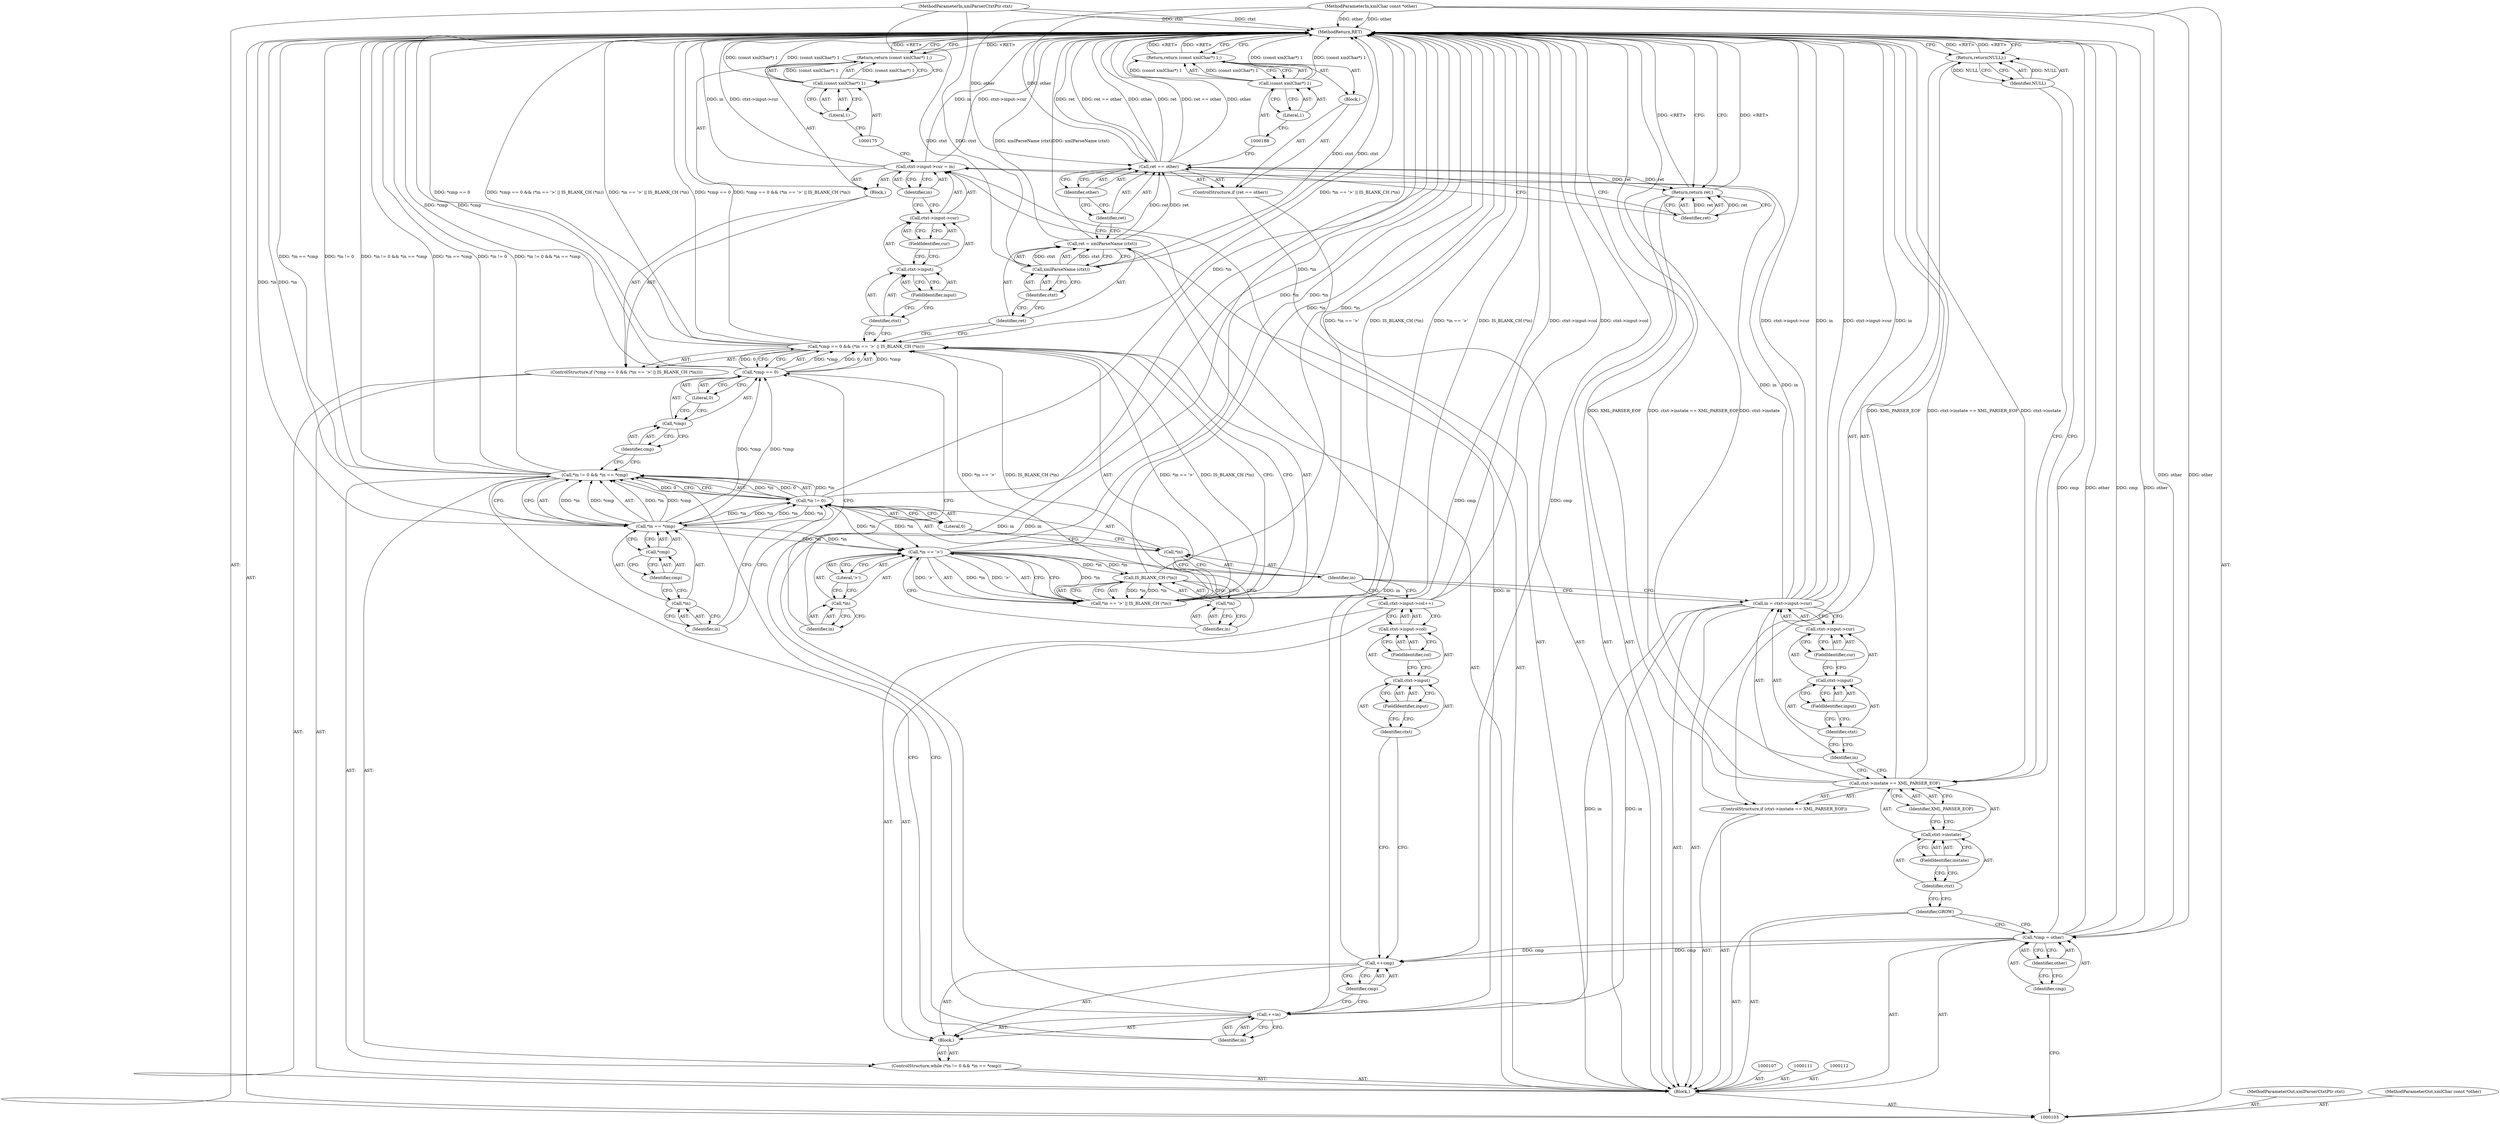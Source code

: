 digraph "0_Chrome_d0947db40187f4708c58e64cbd6013faf9eddeed_26" {
"1000192" [label="(MethodReturn,RET)"];
"1000104" [label="(MethodParameterIn,xmlParserCtxtPtr ctxt)"];
"1000256" [label="(MethodParameterOut,xmlParserCtxtPtr ctxt)"];
"1000105" [label="(MethodParameterIn,xmlChar const *other)"];
"1000257" [label="(MethodParameterOut,xmlChar const *other)"];
"1000106" [label="(Block,)"];
"1000124" [label="(Call,ctxt->input->cur)"];
"1000125" [label="(Call,ctxt->input)"];
"1000126" [label="(Identifier,ctxt)"];
"1000127" [label="(FieldIdentifier,input)"];
"1000128" [label="(FieldIdentifier,cur)"];
"1000122" [label="(Call,in = ctxt->input->cur)"];
"1000123" [label="(Identifier,in)"];
"1000130" [label="(Call,*in != 0 && *in == *cmp)"];
"1000131" [label="(Call,*in != 0)"];
"1000132" [label="(Call,*in)"];
"1000133" [label="(Identifier,in)"];
"1000134" [label="(Literal,0)"];
"1000135" [label="(Call,*in == *cmp)"];
"1000136" [label="(Call,*in)"];
"1000137" [label="(Identifier,in)"];
"1000138" [label="(Call,*cmp)"];
"1000139" [label="(Identifier,cmp)"];
"1000140" [label="(Block,)"];
"1000129" [label="(ControlStructure,while (*in != 0 && *in == *cmp))"];
"1000141" [label="(Call,++in)"];
"1000142" [label="(Identifier,in)"];
"1000143" [label="(Call,++cmp)"];
"1000144" [label="(Identifier,cmp)"];
"1000145" [label="(Call,ctxt->input->col++)"];
"1000146" [label="(Call,ctxt->input->col)"];
"1000147" [label="(Call,ctxt->input)"];
"1000148" [label="(Identifier,ctxt)"];
"1000150" [label="(FieldIdentifier,col)"];
"1000149" [label="(FieldIdentifier,input)"];
"1000156" [label="(Literal,0)"];
"1000157" [label="(Call,*in == '>' || IS_BLANK_CH (*in))"];
"1000158" [label="(Call,*in == '>')"];
"1000159" [label="(Call,*in)"];
"1000160" [label="(Identifier,in)"];
"1000161" [label="(Literal,'>')"];
"1000162" [label="(Call,IS_BLANK_CH (*in))"];
"1000151" [label="(ControlStructure,if (*cmp == 0 && (*in == '>' || IS_BLANK_CH (*in))))"];
"1000163" [label="(Call,*in)"];
"1000164" [label="(Identifier,in)"];
"1000165" [label="(Block,)"];
"1000152" [label="(Call,*cmp == 0 && (*in == '>' || IS_BLANK_CH (*in)))"];
"1000153" [label="(Call,*cmp == 0)"];
"1000154" [label="(Call,*cmp)"];
"1000155" [label="(Identifier,cmp)"];
"1000166" [label="(Call,ctxt->input->cur = in)"];
"1000167" [label="(Call,ctxt->input->cur)"];
"1000168" [label="(Call,ctxt->input)"];
"1000169" [label="(Identifier,ctxt)"];
"1000171" [label="(FieldIdentifier,cur)"];
"1000172" [label="(Identifier,in)"];
"1000170" [label="(FieldIdentifier,input)"];
"1000173" [label="(Return,return (const xmlChar*) 1;)"];
"1000176" [label="(Literal,1)"];
"1000174" [label="(Call,(const xmlChar*) 1)"];
"1000108" [label="(Call,*cmp = other)"];
"1000109" [label="(Identifier,cmp)"];
"1000110" [label="(Identifier,other)"];
"1000179" [label="(Call,xmlParseName (ctxt))"];
"1000180" [label="(Identifier,ctxt)"];
"1000177" [label="(Call,ret = xmlParseName (ctxt))"];
"1000178" [label="(Identifier,ret)"];
"1000184" [label="(Identifier,other)"];
"1000185" [label="(Block,)"];
"1000181" [label="(ControlStructure,if (ret == other))"];
"1000182" [label="(Call,ret == other)"];
"1000183" [label="(Identifier,ret)"];
"1000186" [label="(Return,return (const xmlChar*) 1;)"];
"1000189" [label="(Literal,1)"];
"1000187" [label="(Call,(const xmlChar*) 1)"];
"1000191" [label="(Identifier,ret)"];
"1000190" [label="(Return,return ret;)"];
"1000113" [label="(Identifier,GROW)"];
"1000118" [label="(FieldIdentifier,instate)"];
"1000119" [label="(Identifier,XML_PARSER_EOF)"];
"1000114" [label="(ControlStructure,if (ctxt->instate == XML_PARSER_EOF))"];
"1000115" [label="(Call,ctxt->instate == XML_PARSER_EOF)"];
"1000116" [label="(Call,ctxt->instate)"];
"1000117" [label="(Identifier,ctxt)"];
"1000121" [label="(Identifier,NULL)"];
"1000120" [label="(Return,return(NULL);)"];
"1000192" -> "1000103"  [label="AST: "];
"1000192" -> "1000120"  [label="CFG: "];
"1000192" -> "1000173"  [label="CFG: "];
"1000192" -> "1000186"  [label="CFG: "];
"1000192" -> "1000190"  [label="CFG: "];
"1000173" -> "1000192"  [label="DDG: <RET>"];
"1000120" -> "1000192"  [label="DDG: <RET>"];
"1000186" -> "1000192"  [label="DDG: <RET>"];
"1000130" -> "1000192"  [label="DDG: *in != 0 && *in == *cmp"];
"1000130" -> "1000192"  [label="DDG: *in == *cmp"];
"1000130" -> "1000192"  [label="DDG: *in != 0"];
"1000152" -> "1000192"  [label="DDG: *in == '>' || IS_BLANK_CH (*in)"];
"1000152" -> "1000192"  [label="DDG: *cmp == 0"];
"1000152" -> "1000192"  [label="DDG: *cmp == 0 && (*in == '>' || IS_BLANK_CH (*in))"];
"1000105" -> "1000192"  [label="DDG: other"];
"1000153" -> "1000192"  [label="DDG: *cmp"];
"1000115" -> "1000192"  [label="DDG: XML_PARSER_EOF"];
"1000115" -> "1000192"  [label="DDG: ctxt->instate == XML_PARSER_EOF"];
"1000115" -> "1000192"  [label="DDG: ctxt->instate"];
"1000182" -> "1000192"  [label="DDG: ret == other"];
"1000182" -> "1000192"  [label="DDG: other"];
"1000182" -> "1000192"  [label="DDG: ret"];
"1000158" -> "1000192"  [label="DDG: *in"];
"1000166" -> "1000192"  [label="DDG: in"];
"1000166" -> "1000192"  [label="DDG: ctxt->input->cur"];
"1000187" -> "1000192"  [label="DDG: (const xmlChar*) 1"];
"1000141" -> "1000192"  [label="DDG: in"];
"1000177" -> "1000192"  [label="DDG: xmlParseName (ctxt)"];
"1000104" -> "1000192"  [label="DDG: ctxt"];
"1000122" -> "1000192"  [label="DDG: in"];
"1000122" -> "1000192"  [label="DDG: ctxt->input->cur"];
"1000131" -> "1000192"  [label="DDG: *in"];
"1000157" -> "1000192"  [label="DDG: *in == '>'"];
"1000157" -> "1000192"  [label="DDG: IS_BLANK_CH (*in)"];
"1000143" -> "1000192"  [label="DDG: cmp"];
"1000179" -> "1000192"  [label="DDG: ctxt"];
"1000108" -> "1000192"  [label="DDG: other"];
"1000108" -> "1000192"  [label="DDG: cmp"];
"1000135" -> "1000192"  [label="DDG: *in"];
"1000162" -> "1000192"  [label="DDG: *in"];
"1000145" -> "1000192"  [label="DDG: ctxt->input->col"];
"1000174" -> "1000192"  [label="DDG: (const xmlChar*) 1"];
"1000190" -> "1000192"  [label="DDG: <RET>"];
"1000104" -> "1000103"  [label="AST: "];
"1000104" -> "1000192"  [label="DDG: ctxt"];
"1000104" -> "1000179"  [label="DDG: ctxt"];
"1000256" -> "1000103"  [label="AST: "];
"1000105" -> "1000103"  [label="AST: "];
"1000105" -> "1000192"  [label="DDG: other"];
"1000105" -> "1000108"  [label="DDG: other"];
"1000105" -> "1000182"  [label="DDG: other"];
"1000257" -> "1000103"  [label="AST: "];
"1000106" -> "1000103"  [label="AST: "];
"1000107" -> "1000106"  [label="AST: "];
"1000108" -> "1000106"  [label="AST: "];
"1000111" -> "1000106"  [label="AST: "];
"1000112" -> "1000106"  [label="AST: "];
"1000113" -> "1000106"  [label="AST: "];
"1000114" -> "1000106"  [label="AST: "];
"1000122" -> "1000106"  [label="AST: "];
"1000129" -> "1000106"  [label="AST: "];
"1000151" -> "1000106"  [label="AST: "];
"1000177" -> "1000106"  [label="AST: "];
"1000181" -> "1000106"  [label="AST: "];
"1000190" -> "1000106"  [label="AST: "];
"1000124" -> "1000122"  [label="AST: "];
"1000124" -> "1000128"  [label="CFG: "];
"1000125" -> "1000124"  [label="AST: "];
"1000128" -> "1000124"  [label="AST: "];
"1000122" -> "1000124"  [label="CFG: "];
"1000125" -> "1000124"  [label="AST: "];
"1000125" -> "1000127"  [label="CFG: "];
"1000126" -> "1000125"  [label="AST: "];
"1000127" -> "1000125"  [label="AST: "];
"1000128" -> "1000125"  [label="CFG: "];
"1000126" -> "1000125"  [label="AST: "];
"1000126" -> "1000123"  [label="CFG: "];
"1000127" -> "1000126"  [label="CFG: "];
"1000127" -> "1000125"  [label="AST: "];
"1000127" -> "1000126"  [label="CFG: "];
"1000125" -> "1000127"  [label="CFG: "];
"1000128" -> "1000124"  [label="AST: "];
"1000128" -> "1000125"  [label="CFG: "];
"1000124" -> "1000128"  [label="CFG: "];
"1000122" -> "1000106"  [label="AST: "];
"1000122" -> "1000124"  [label="CFG: "];
"1000123" -> "1000122"  [label="AST: "];
"1000124" -> "1000122"  [label="AST: "];
"1000133" -> "1000122"  [label="CFG: "];
"1000122" -> "1000192"  [label="DDG: in"];
"1000122" -> "1000192"  [label="DDG: ctxt->input->cur"];
"1000122" -> "1000141"  [label="DDG: in"];
"1000122" -> "1000166"  [label="DDG: in"];
"1000123" -> "1000122"  [label="AST: "];
"1000123" -> "1000115"  [label="CFG: "];
"1000126" -> "1000123"  [label="CFG: "];
"1000130" -> "1000129"  [label="AST: "];
"1000130" -> "1000131"  [label="CFG: "];
"1000130" -> "1000135"  [label="CFG: "];
"1000131" -> "1000130"  [label="AST: "];
"1000135" -> "1000130"  [label="AST: "];
"1000142" -> "1000130"  [label="CFG: "];
"1000155" -> "1000130"  [label="CFG: "];
"1000130" -> "1000192"  [label="DDG: *in != 0 && *in == *cmp"];
"1000130" -> "1000192"  [label="DDG: *in == *cmp"];
"1000130" -> "1000192"  [label="DDG: *in != 0"];
"1000131" -> "1000130"  [label="DDG: *in"];
"1000131" -> "1000130"  [label="DDG: 0"];
"1000135" -> "1000130"  [label="DDG: *in"];
"1000135" -> "1000130"  [label="DDG: *cmp"];
"1000131" -> "1000130"  [label="AST: "];
"1000131" -> "1000134"  [label="CFG: "];
"1000132" -> "1000131"  [label="AST: "];
"1000134" -> "1000131"  [label="AST: "];
"1000137" -> "1000131"  [label="CFG: "];
"1000130" -> "1000131"  [label="CFG: "];
"1000131" -> "1000192"  [label="DDG: *in"];
"1000131" -> "1000130"  [label="DDG: *in"];
"1000131" -> "1000130"  [label="DDG: 0"];
"1000135" -> "1000131"  [label="DDG: *in"];
"1000131" -> "1000135"  [label="DDG: *in"];
"1000131" -> "1000158"  [label="DDG: *in"];
"1000132" -> "1000131"  [label="AST: "];
"1000132" -> "1000133"  [label="CFG: "];
"1000133" -> "1000132"  [label="AST: "];
"1000134" -> "1000132"  [label="CFG: "];
"1000133" -> "1000132"  [label="AST: "];
"1000133" -> "1000145"  [label="CFG: "];
"1000133" -> "1000122"  [label="CFG: "];
"1000132" -> "1000133"  [label="CFG: "];
"1000134" -> "1000131"  [label="AST: "];
"1000134" -> "1000132"  [label="CFG: "];
"1000131" -> "1000134"  [label="CFG: "];
"1000135" -> "1000130"  [label="AST: "];
"1000135" -> "1000138"  [label="CFG: "];
"1000136" -> "1000135"  [label="AST: "];
"1000138" -> "1000135"  [label="AST: "];
"1000130" -> "1000135"  [label="CFG: "];
"1000135" -> "1000192"  [label="DDG: *in"];
"1000135" -> "1000131"  [label="DDG: *in"];
"1000135" -> "1000130"  [label="DDG: *in"];
"1000135" -> "1000130"  [label="DDG: *cmp"];
"1000131" -> "1000135"  [label="DDG: *in"];
"1000135" -> "1000153"  [label="DDG: *cmp"];
"1000135" -> "1000158"  [label="DDG: *in"];
"1000136" -> "1000135"  [label="AST: "];
"1000136" -> "1000137"  [label="CFG: "];
"1000137" -> "1000136"  [label="AST: "];
"1000139" -> "1000136"  [label="CFG: "];
"1000137" -> "1000136"  [label="AST: "];
"1000137" -> "1000131"  [label="CFG: "];
"1000136" -> "1000137"  [label="CFG: "];
"1000138" -> "1000135"  [label="AST: "];
"1000138" -> "1000139"  [label="CFG: "];
"1000139" -> "1000138"  [label="AST: "];
"1000135" -> "1000138"  [label="CFG: "];
"1000139" -> "1000138"  [label="AST: "];
"1000139" -> "1000136"  [label="CFG: "];
"1000138" -> "1000139"  [label="CFG: "];
"1000140" -> "1000129"  [label="AST: "];
"1000141" -> "1000140"  [label="AST: "];
"1000143" -> "1000140"  [label="AST: "];
"1000145" -> "1000140"  [label="AST: "];
"1000129" -> "1000106"  [label="AST: "];
"1000130" -> "1000129"  [label="AST: "];
"1000140" -> "1000129"  [label="AST: "];
"1000141" -> "1000140"  [label="AST: "];
"1000141" -> "1000142"  [label="CFG: "];
"1000142" -> "1000141"  [label="AST: "];
"1000144" -> "1000141"  [label="CFG: "];
"1000141" -> "1000192"  [label="DDG: in"];
"1000122" -> "1000141"  [label="DDG: in"];
"1000141" -> "1000166"  [label="DDG: in"];
"1000142" -> "1000141"  [label="AST: "];
"1000142" -> "1000130"  [label="CFG: "];
"1000141" -> "1000142"  [label="CFG: "];
"1000143" -> "1000140"  [label="AST: "];
"1000143" -> "1000144"  [label="CFG: "];
"1000144" -> "1000143"  [label="AST: "];
"1000148" -> "1000143"  [label="CFG: "];
"1000143" -> "1000192"  [label="DDG: cmp"];
"1000108" -> "1000143"  [label="DDG: cmp"];
"1000144" -> "1000143"  [label="AST: "];
"1000144" -> "1000141"  [label="CFG: "];
"1000143" -> "1000144"  [label="CFG: "];
"1000145" -> "1000140"  [label="AST: "];
"1000145" -> "1000146"  [label="CFG: "];
"1000146" -> "1000145"  [label="AST: "];
"1000133" -> "1000145"  [label="CFG: "];
"1000145" -> "1000192"  [label="DDG: ctxt->input->col"];
"1000146" -> "1000145"  [label="AST: "];
"1000146" -> "1000150"  [label="CFG: "];
"1000147" -> "1000146"  [label="AST: "];
"1000150" -> "1000146"  [label="AST: "];
"1000145" -> "1000146"  [label="CFG: "];
"1000147" -> "1000146"  [label="AST: "];
"1000147" -> "1000149"  [label="CFG: "];
"1000148" -> "1000147"  [label="AST: "];
"1000149" -> "1000147"  [label="AST: "];
"1000150" -> "1000147"  [label="CFG: "];
"1000148" -> "1000147"  [label="AST: "];
"1000148" -> "1000143"  [label="CFG: "];
"1000149" -> "1000148"  [label="CFG: "];
"1000150" -> "1000146"  [label="AST: "];
"1000150" -> "1000147"  [label="CFG: "];
"1000146" -> "1000150"  [label="CFG: "];
"1000149" -> "1000147"  [label="AST: "];
"1000149" -> "1000148"  [label="CFG: "];
"1000147" -> "1000149"  [label="CFG: "];
"1000156" -> "1000153"  [label="AST: "];
"1000156" -> "1000154"  [label="CFG: "];
"1000153" -> "1000156"  [label="CFG: "];
"1000157" -> "1000152"  [label="AST: "];
"1000157" -> "1000158"  [label="CFG: "];
"1000157" -> "1000162"  [label="CFG: "];
"1000158" -> "1000157"  [label="AST: "];
"1000162" -> "1000157"  [label="AST: "];
"1000152" -> "1000157"  [label="CFG: "];
"1000157" -> "1000192"  [label="DDG: *in == '>'"];
"1000157" -> "1000192"  [label="DDG: IS_BLANK_CH (*in)"];
"1000157" -> "1000152"  [label="DDG: *in == '>'"];
"1000157" -> "1000152"  [label="DDG: IS_BLANK_CH (*in)"];
"1000158" -> "1000157"  [label="DDG: *in"];
"1000158" -> "1000157"  [label="DDG: '>'"];
"1000162" -> "1000157"  [label="DDG: *in"];
"1000158" -> "1000157"  [label="AST: "];
"1000158" -> "1000161"  [label="CFG: "];
"1000159" -> "1000158"  [label="AST: "];
"1000161" -> "1000158"  [label="AST: "];
"1000164" -> "1000158"  [label="CFG: "];
"1000157" -> "1000158"  [label="CFG: "];
"1000158" -> "1000192"  [label="DDG: *in"];
"1000158" -> "1000157"  [label="DDG: *in"];
"1000158" -> "1000157"  [label="DDG: '>'"];
"1000131" -> "1000158"  [label="DDG: *in"];
"1000135" -> "1000158"  [label="DDG: *in"];
"1000158" -> "1000162"  [label="DDG: *in"];
"1000159" -> "1000158"  [label="AST: "];
"1000159" -> "1000160"  [label="CFG: "];
"1000160" -> "1000159"  [label="AST: "];
"1000161" -> "1000159"  [label="CFG: "];
"1000160" -> "1000159"  [label="AST: "];
"1000160" -> "1000153"  [label="CFG: "];
"1000159" -> "1000160"  [label="CFG: "];
"1000161" -> "1000158"  [label="AST: "];
"1000161" -> "1000159"  [label="CFG: "];
"1000158" -> "1000161"  [label="CFG: "];
"1000162" -> "1000157"  [label="AST: "];
"1000162" -> "1000163"  [label="CFG: "];
"1000163" -> "1000162"  [label="AST: "];
"1000157" -> "1000162"  [label="CFG: "];
"1000162" -> "1000192"  [label="DDG: *in"];
"1000162" -> "1000157"  [label="DDG: *in"];
"1000158" -> "1000162"  [label="DDG: *in"];
"1000151" -> "1000106"  [label="AST: "];
"1000152" -> "1000151"  [label="AST: "];
"1000165" -> "1000151"  [label="AST: "];
"1000163" -> "1000162"  [label="AST: "];
"1000163" -> "1000164"  [label="CFG: "];
"1000164" -> "1000163"  [label="AST: "];
"1000162" -> "1000163"  [label="CFG: "];
"1000164" -> "1000163"  [label="AST: "];
"1000164" -> "1000158"  [label="CFG: "];
"1000163" -> "1000164"  [label="CFG: "];
"1000165" -> "1000151"  [label="AST: "];
"1000166" -> "1000165"  [label="AST: "];
"1000173" -> "1000165"  [label="AST: "];
"1000152" -> "1000151"  [label="AST: "];
"1000152" -> "1000153"  [label="CFG: "];
"1000152" -> "1000157"  [label="CFG: "];
"1000153" -> "1000152"  [label="AST: "];
"1000157" -> "1000152"  [label="AST: "];
"1000169" -> "1000152"  [label="CFG: "];
"1000178" -> "1000152"  [label="CFG: "];
"1000152" -> "1000192"  [label="DDG: *in == '>' || IS_BLANK_CH (*in)"];
"1000152" -> "1000192"  [label="DDG: *cmp == 0"];
"1000152" -> "1000192"  [label="DDG: *cmp == 0 && (*in == '>' || IS_BLANK_CH (*in))"];
"1000153" -> "1000152"  [label="DDG: *cmp"];
"1000153" -> "1000152"  [label="DDG: 0"];
"1000157" -> "1000152"  [label="DDG: *in == '>'"];
"1000157" -> "1000152"  [label="DDG: IS_BLANK_CH (*in)"];
"1000153" -> "1000152"  [label="AST: "];
"1000153" -> "1000156"  [label="CFG: "];
"1000154" -> "1000153"  [label="AST: "];
"1000156" -> "1000153"  [label="AST: "];
"1000160" -> "1000153"  [label="CFG: "];
"1000152" -> "1000153"  [label="CFG: "];
"1000153" -> "1000192"  [label="DDG: *cmp"];
"1000153" -> "1000152"  [label="DDG: *cmp"];
"1000153" -> "1000152"  [label="DDG: 0"];
"1000135" -> "1000153"  [label="DDG: *cmp"];
"1000154" -> "1000153"  [label="AST: "];
"1000154" -> "1000155"  [label="CFG: "];
"1000155" -> "1000154"  [label="AST: "];
"1000156" -> "1000154"  [label="CFG: "];
"1000155" -> "1000154"  [label="AST: "];
"1000155" -> "1000130"  [label="CFG: "];
"1000154" -> "1000155"  [label="CFG: "];
"1000166" -> "1000165"  [label="AST: "];
"1000166" -> "1000172"  [label="CFG: "];
"1000167" -> "1000166"  [label="AST: "];
"1000172" -> "1000166"  [label="AST: "];
"1000175" -> "1000166"  [label="CFG: "];
"1000166" -> "1000192"  [label="DDG: in"];
"1000166" -> "1000192"  [label="DDG: ctxt->input->cur"];
"1000141" -> "1000166"  [label="DDG: in"];
"1000122" -> "1000166"  [label="DDG: in"];
"1000167" -> "1000166"  [label="AST: "];
"1000167" -> "1000171"  [label="CFG: "];
"1000168" -> "1000167"  [label="AST: "];
"1000171" -> "1000167"  [label="AST: "];
"1000172" -> "1000167"  [label="CFG: "];
"1000168" -> "1000167"  [label="AST: "];
"1000168" -> "1000170"  [label="CFG: "];
"1000169" -> "1000168"  [label="AST: "];
"1000170" -> "1000168"  [label="AST: "];
"1000171" -> "1000168"  [label="CFG: "];
"1000169" -> "1000168"  [label="AST: "];
"1000169" -> "1000152"  [label="CFG: "];
"1000170" -> "1000169"  [label="CFG: "];
"1000171" -> "1000167"  [label="AST: "];
"1000171" -> "1000168"  [label="CFG: "];
"1000167" -> "1000171"  [label="CFG: "];
"1000172" -> "1000166"  [label="AST: "];
"1000172" -> "1000167"  [label="CFG: "];
"1000166" -> "1000172"  [label="CFG: "];
"1000170" -> "1000168"  [label="AST: "];
"1000170" -> "1000169"  [label="CFG: "];
"1000168" -> "1000170"  [label="CFG: "];
"1000173" -> "1000165"  [label="AST: "];
"1000173" -> "1000174"  [label="CFG: "];
"1000174" -> "1000173"  [label="AST: "];
"1000192" -> "1000173"  [label="CFG: "];
"1000173" -> "1000192"  [label="DDG: <RET>"];
"1000174" -> "1000173"  [label="DDG: (const xmlChar*) 1"];
"1000176" -> "1000174"  [label="AST: "];
"1000176" -> "1000175"  [label="CFG: "];
"1000174" -> "1000176"  [label="CFG: "];
"1000174" -> "1000173"  [label="AST: "];
"1000174" -> "1000176"  [label="CFG: "];
"1000175" -> "1000174"  [label="AST: "];
"1000176" -> "1000174"  [label="AST: "];
"1000173" -> "1000174"  [label="CFG: "];
"1000174" -> "1000192"  [label="DDG: (const xmlChar*) 1"];
"1000174" -> "1000173"  [label="DDG: (const xmlChar*) 1"];
"1000108" -> "1000106"  [label="AST: "];
"1000108" -> "1000110"  [label="CFG: "];
"1000109" -> "1000108"  [label="AST: "];
"1000110" -> "1000108"  [label="AST: "];
"1000113" -> "1000108"  [label="CFG: "];
"1000108" -> "1000192"  [label="DDG: other"];
"1000108" -> "1000192"  [label="DDG: cmp"];
"1000105" -> "1000108"  [label="DDG: other"];
"1000108" -> "1000143"  [label="DDG: cmp"];
"1000109" -> "1000108"  [label="AST: "];
"1000109" -> "1000103"  [label="CFG: "];
"1000110" -> "1000109"  [label="CFG: "];
"1000110" -> "1000108"  [label="AST: "];
"1000110" -> "1000109"  [label="CFG: "];
"1000108" -> "1000110"  [label="CFG: "];
"1000179" -> "1000177"  [label="AST: "];
"1000179" -> "1000180"  [label="CFG: "];
"1000180" -> "1000179"  [label="AST: "];
"1000177" -> "1000179"  [label="CFG: "];
"1000179" -> "1000192"  [label="DDG: ctxt"];
"1000179" -> "1000177"  [label="DDG: ctxt"];
"1000104" -> "1000179"  [label="DDG: ctxt"];
"1000180" -> "1000179"  [label="AST: "];
"1000180" -> "1000178"  [label="CFG: "];
"1000179" -> "1000180"  [label="CFG: "];
"1000177" -> "1000106"  [label="AST: "];
"1000177" -> "1000179"  [label="CFG: "];
"1000178" -> "1000177"  [label="AST: "];
"1000179" -> "1000177"  [label="AST: "];
"1000183" -> "1000177"  [label="CFG: "];
"1000177" -> "1000192"  [label="DDG: xmlParseName (ctxt)"];
"1000179" -> "1000177"  [label="DDG: ctxt"];
"1000177" -> "1000182"  [label="DDG: ret"];
"1000178" -> "1000177"  [label="AST: "];
"1000178" -> "1000152"  [label="CFG: "];
"1000180" -> "1000178"  [label="CFG: "];
"1000184" -> "1000182"  [label="AST: "];
"1000184" -> "1000183"  [label="CFG: "];
"1000182" -> "1000184"  [label="CFG: "];
"1000185" -> "1000181"  [label="AST: "];
"1000186" -> "1000185"  [label="AST: "];
"1000181" -> "1000106"  [label="AST: "];
"1000182" -> "1000181"  [label="AST: "];
"1000185" -> "1000181"  [label="AST: "];
"1000182" -> "1000181"  [label="AST: "];
"1000182" -> "1000184"  [label="CFG: "];
"1000183" -> "1000182"  [label="AST: "];
"1000184" -> "1000182"  [label="AST: "];
"1000188" -> "1000182"  [label="CFG: "];
"1000191" -> "1000182"  [label="CFG: "];
"1000182" -> "1000192"  [label="DDG: ret == other"];
"1000182" -> "1000192"  [label="DDG: other"];
"1000182" -> "1000192"  [label="DDG: ret"];
"1000177" -> "1000182"  [label="DDG: ret"];
"1000105" -> "1000182"  [label="DDG: other"];
"1000182" -> "1000190"  [label="DDG: ret"];
"1000183" -> "1000182"  [label="AST: "];
"1000183" -> "1000177"  [label="CFG: "];
"1000184" -> "1000183"  [label="CFG: "];
"1000186" -> "1000185"  [label="AST: "];
"1000186" -> "1000187"  [label="CFG: "];
"1000187" -> "1000186"  [label="AST: "];
"1000192" -> "1000186"  [label="CFG: "];
"1000186" -> "1000192"  [label="DDG: <RET>"];
"1000187" -> "1000186"  [label="DDG: (const xmlChar*) 1"];
"1000189" -> "1000187"  [label="AST: "];
"1000189" -> "1000188"  [label="CFG: "];
"1000187" -> "1000189"  [label="CFG: "];
"1000187" -> "1000186"  [label="AST: "];
"1000187" -> "1000189"  [label="CFG: "];
"1000188" -> "1000187"  [label="AST: "];
"1000189" -> "1000187"  [label="AST: "];
"1000186" -> "1000187"  [label="CFG: "];
"1000187" -> "1000192"  [label="DDG: (const xmlChar*) 1"];
"1000187" -> "1000186"  [label="DDG: (const xmlChar*) 1"];
"1000191" -> "1000190"  [label="AST: "];
"1000191" -> "1000182"  [label="CFG: "];
"1000190" -> "1000191"  [label="CFG: "];
"1000191" -> "1000190"  [label="DDG: ret"];
"1000190" -> "1000106"  [label="AST: "];
"1000190" -> "1000191"  [label="CFG: "];
"1000191" -> "1000190"  [label="AST: "];
"1000192" -> "1000190"  [label="CFG: "];
"1000190" -> "1000192"  [label="DDG: <RET>"];
"1000191" -> "1000190"  [label="DDG: ret"];
"1000182" -> "1000190"  [label="DDG: ret"];
"1000113" -> "1000106"  [label="AST: "];
"1000113" -> "1000108"  [label="CFG: "];
"1000117" -> "1000113"  [label="CFG: "];
"1000118" -> "1000116"  [label="AST: "];
"1000118" -> "1000117"  [label="CFG: "];
"1000116" -> "1000118"  [label="CFG: "];
"1000119" -> "1000115"  [label="AST: "];
"1000119" -> "1000116"  [label="CFG: "];
"1000115" -> "1000119"  [label="CFG: "];
"1000114" -> "1000106"  [label="AST: "];
"1000115" -> "1000114"  [label="AST: "];
"1000120" -> "1000114"  [label="AST: "];
"1000115" -> "1000114"  [label="AST: "];
"1000115" -> "1000119"  [label="CFG: "];
"1000116" -> "1000115"  [label="AST: "];
"1000119" -> "1000115"  [label="AST: "];
"1000121" -> "1000115"  [label="CFG: "];
"1000123" -> "1000115"  [label="CFG: "];
"1000115" -> "1000192"  [label="DDG: XML_PARSER_EOF"];
"1000115" -> "1000192"  [label="DDG: ctxt->instate == XML_PARSER_EOF"];
"1000115" -> "1000192"  [label="DDG: ctxt->instate"];
"1000116" -> "1000115"  [label="AST: "];
"1000116" -> "1000118"  [label="CFG: "];
"1000117" -> "1000116"  [label="AST: "];
"1000118" -> "1000116"  [label="AST: "];
"1000119" -> "1000116"  [label="CFG: "];
"1000117" -> "1000116"  [label="AST: "];
"1000117" -> "1000113"  [label="CFG: "];
"1000118" -> "1000117"  [label="CFG: "];
"1000121" -> "1000120"  [label="AST: "];
"1000121" -> "1000115"  [label="CFG: "];
"1000120" -> "1000121"  [label="CFG: "];
"1000121" -> "1000120"  [label="DDG: NULL"];
"1000120" -> "1000114"  [label="AST: "];
"1000120" -> "1000121"  [label="CFG: "];
"1000121" -> "1000120"  [label="AST: "];
"1000192" -> "1000120"  [label="CFG: "];
"1000120" -> "1000192"  [label="DDG: <RET>"];
"1000121" -> "1000120"  [label="DDG: NULL"];
}
